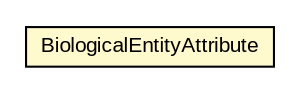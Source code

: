 #!/usr/local/bin/dot
#
# Class diagram 
# Generated by UMLGraph version R5_6-24-gf6e263 (http://www.umlgraph.org/)
#

digraph G {
	edge [fontname="arial",fontsize=10,labelfontname="arial",labelfontsize=10];
	node [fontname="arial",fontsize=10,shape=plaintext];
	nodesep=0.25;
	ranksep=0.5;
	// edu.arizona.biosemantics.semanticmarkup.markupelement.description.model.attributes.BiologicalEntityAttribute
	c36679 [label=<<table title="edu.arizona.biosemantics.semanticmarkup.markupelement.description.model.attributes.BiologicalEntityAttribute" border="0" cellborder="1" cellspacing="0" cellpadding="2" port="p" bgcolor="lemonChiffon" href="./BiologicalEntityAttribute.html">
		<tr><td><table border="0" cellspacing="0" cellpadding="1">
<tr><td align="center" balign="center"> BiologicalEntityAttribute </td></tr>
		</table></td></tr>
		</table>>, URL="./BiologicalEntityAttribute.html", fontname="arial", fontcolor="black", fontsize=10.0];
}

